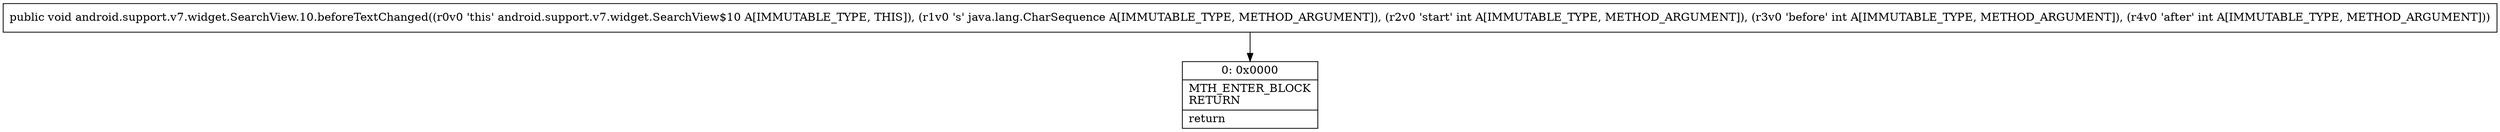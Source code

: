 digraph "CFG forandroid.support.v7.widget.SearchView.10.beforeTextChanged(Ljava\/lang\/CharSequence;III)V" {
Node_0 [shape=record,label="{0\:\ 0x0000|MTH_ENTER_BLOCK\lRETURN\l|return\l}"];
MethodNode[shape=record,label="{public void android.support.v7.widget.SearchView.10.beforeTextChanged((r0v0 'this' android.support.v7.widget.SearchView$10 A[IMMUTABLE_TYPE, THIS]), (r1v0 's' java.lang.CharSequence A[IMMUTABLE_TYPE, METHOD_ARGUMENT]), (r2v0 'start' int A[IMMUTABLE_TYPE, METHOD_ARGUMENT]), (r3v0 'before' int A[IMMUTABLE_TYPE, METHOD_ARGUMENT]), (r4v0 'after' int A[IMMUTABLE_TYPE, METHOD_ARGUMENT])) }"];
MethodNode -> Node_0;
}

